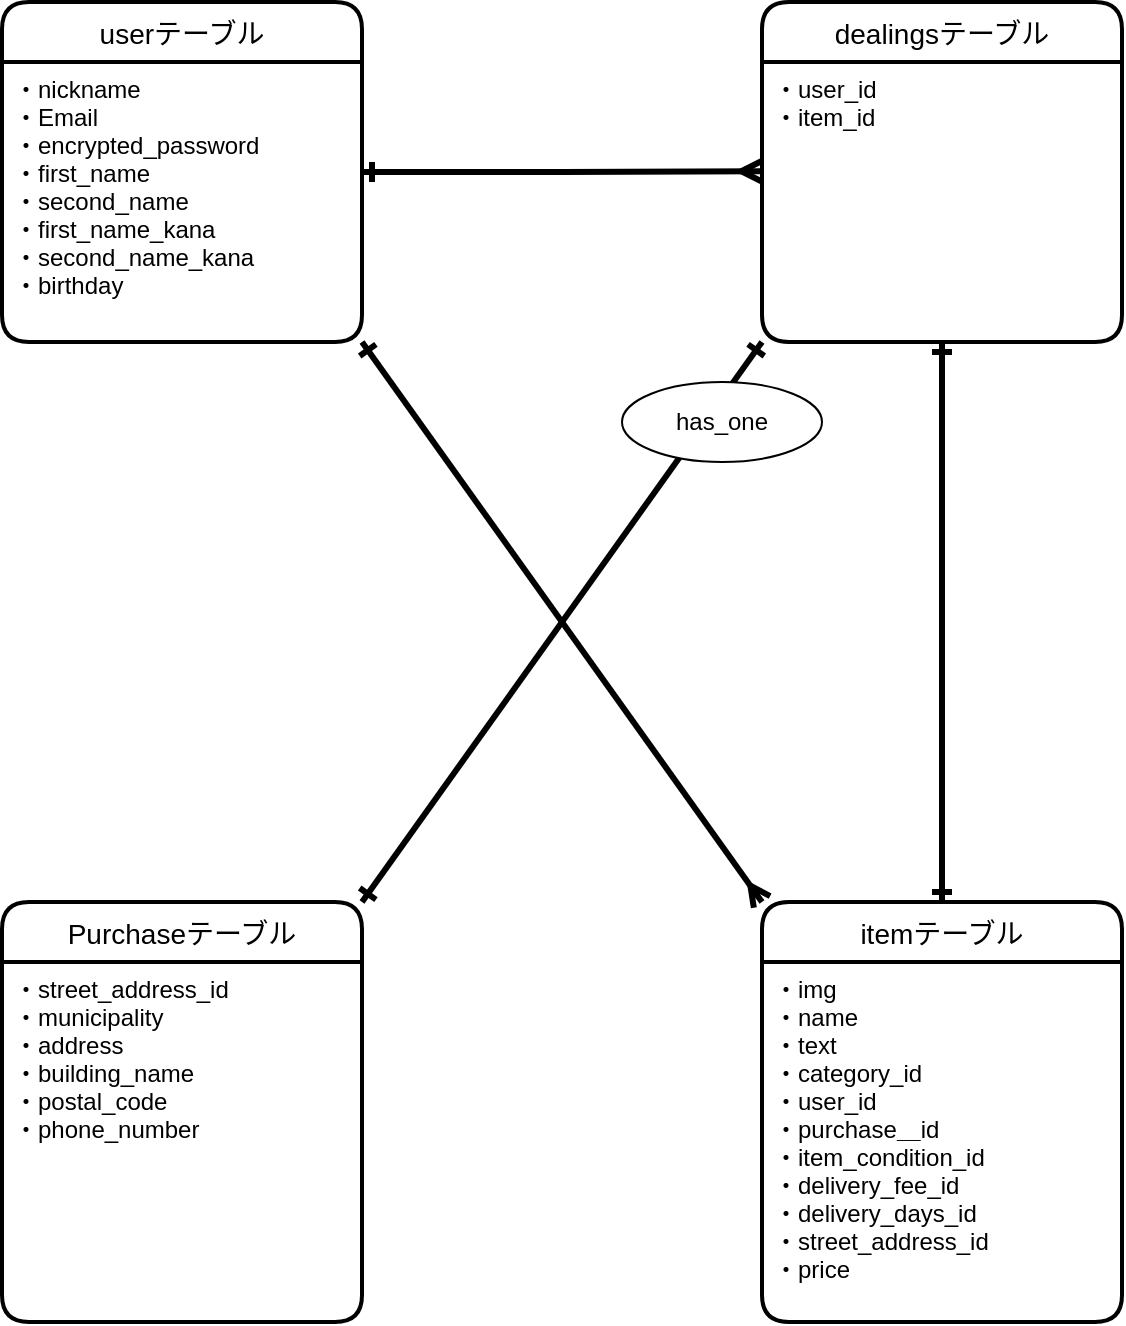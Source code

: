 <mxfile>
    <diagram id="G-xYoj63LwW6w8_Vzsyx" name="ページ1">
        <mxGraphModel dx="956" dy="722" grid="1" gridSize="10" guides="1" tooltips="1" connect="1" arrows="1" fold="1" page="1" pageScale="1" pageWidth="827" pageHeight="1169" math="0" shadow="0">
            <root>
                <mxCell id="0"/>
                <mxCell id="1" parent="0"/>
                <mxCell id="49" value="itemテーブル" style="swimlane;childLayout=stackLayout;horizontal=1;startSize=30;horizontalStack=0;rounded=1;fontSize=14;fontStyle=0;strokeWidth=2;resizeParent=0;resizeLast=1;shadow=0;dashed=0;align=center;" parent="1" vertex="1">
                    <mxGeometry x="560" y="480" width="180" height="210" as="geometry"/>
                </mxCell>
                <mxCell id="50" value="・img&#10;・name&#10;・text&#10;・category_id&#10;・user_id&#10;・purchase＿id&#10;・item_condition_id&#10;・delivery_fee_id&#10;・delivery_days_id&#10;・street_address_id&#10;・price" style="align=left;strokeColor=none;fillColor=none;spacingLeft=4;fontSize=12;verticalAlign=top;resizable=0;rotatable=0;part=1;" parent="49" vertex="1">
                    <mxGeometry y="30" width="180" height="180" as="geometry"/>
                </mxCell>
                <mxCell id="92" style="rounded=0;orthogonalLoop=1;jettySize=auto;html=1;exitX=1;exitY=0;exitDx=0;exitDy=0;entryX=0;entryY=1;entryDx=0;entryDy=0;startArrow=ERone;startFill=0;endArrow=ERone;endFill=0;strokeWidth=3;" parent="1" source="51" target="54" edge="1">
                    <mxGeometry relative="1" as="geometry">
                        <mxPoint x="435.146" y="415.774" as="sourcePoint"/>
                    </mxGeometry>
                </mxCell>
                <mxCell id="51" value="Purchaseテーブル" style="swimlane;childLayout=stackLayout;horizontal=1;startSize=30;horizontalStack=0;rounded=1;fontSize=14;fontStyle=0;strokeWidth=2;resizeParent=0;resizeLast=1;shadow=0;dashed=0;align=center;" parent="1" vertex="1">
                    <mxGeometry x="180" y="480" width="180" height="210" as="geometry"/>
                </mxCell>
                <mxCell id="52" value="・street_address_id&#10;・municipality&#10;・address&#10;・building_name&#10;・postal_code &#10;・phone_number " style="align=left;strokeColor=none;fillColor=none;spacingLeft=4;fontSize=12;verticalAlign=top;resizable=0;rotatable=0;part=1;" parent="51" vertex="1">
                    <mxGeometry y="30" width="180" height="180" as="geometry"/>
                </mxCell>
                <mxCell id="53" value="dealingsテーブル" style="swimlane;childLayout=stackLayout;horizontal=1;startSize=30;horizontalStack=0;rounded=1;fontSize=14;fontStyle=0;strokeWidth=2;resizeParent=0;resizeLast=1;shadow=0;dashed=0;align=center;" parent="1" vertex="1">
                    <mxGeometry x="560" y="30" width="180" height="170" as="geometry"/>
                </mxCell>
                <mxCell id="54" value="・user_id&#10;・item_id" style="align=left;strokeColor=none;fillColor=none;spacingLeft=4;fontSize=12;verticalAlign=top;resizable=0;rotatable=0;part=1;" parent="53" vertex="1">
                    <mxGeometry y="30" width="180" height="140" as="geometry"/>
                </mxCell>
                <mxCell id="78" style="edgeStyle=orthogonalEdgeStyle;rounded=0;orthogonalLoop=1;jettySize=auto;html=1;entryX=-0.002;entryY=0.39;entryDx=0;entryDy=0;entryPerimeter=0;strokeWidth=3;endArrow=ERmany;endFill=0;startArrow=ERone;startFill=0;" parent="1" source="74" target="54" edge="1">
                    <mxGeometry relative="1" as="geometry"/>
                </mxCell>
                <mxCell id="74" value="userテーブル" style="swimlane;childLayout=stackLayout;horizontal=1;startSize=30;horizontalStack=0;rounded=1;fontSize=14;fontStyle=0;strokeWidth=2;resizeParent=0;resizeLast=1;shadow=0;dashed=0;align=center;" parent="1" vertex="1">
                    <mxGeometry x="180" y="30" width="180" height="170" as="geometry"/>
                </mxCell>
                <mxCell id="75" value="・nickname&#10;・Email&#10;・encrypted_password&#10;・first_name&#10;・second_name&#10;・first_name_kana&#10;・second_name_kana&#10;・birthday" style="align=left;strokeColor=none;fillColor=none;spacingLeft=4;fontSize=12;verticalAlign=top;resizable=0;rotatable=0;part=1;" parent="74" vertex="1">
                    <mxGeometry y="30" width="180" height="140" as="geometry"/>
                </mxCell>
                <mxCell id="82" style="rounded=0;orthogonalLoop=1;jettySize=auto;html=1;exitX=1;exitY=1;exitDx=0;exitDy=0;entryX=0;entryY=0;entryDx=0;entryDy=0;startArrow=ERone;startFill=0;endArrow=ERmany;endFill=0;strokeWidth=3;" parent="1" source="75" target="49" edge="1">
                    <mxGeometry relative="1" as="geometry"/>
                </mxCell>
                <mxCell id="87" style="edgeStyle=elbowEdgeStyle;rounded=0;orthogonalLoop=1;jettySize=auto;html=1;entryX=0.5;entryY=0;entryDx=0;entryDy=0;startArrow=ERone;startFill=0;endArrow=ERone;endFill=0;strokeWidth=3;" parent="1" source="54" target="49" edge="1">
                    <mxGeometry relative="1" as="geometry">
                        <mxPoint x="650" y="250" as="targetPoint"/>
                    </mxGeometry>
                </mxCell>
                <mxCell id="89" value="has_one" style="ellipse;whiteSpace=wrap;html=1;align=center;" parent="1" vertex="1">
                    <mxGeometry x="490" y="220" width="100" height="40" as="geometry"/>
                </mxCell>
            </root>
        </mxGraphModel>
    </diagram>
</mxfile>